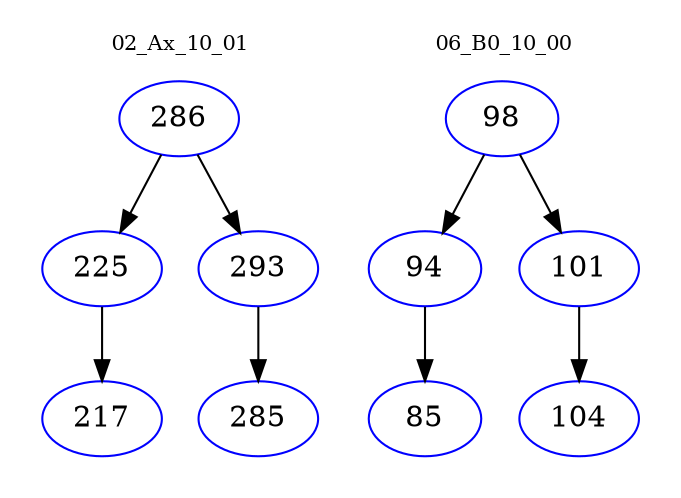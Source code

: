 digraph{
subgraph cluster_0 {
color = white
label = "02_Ax_10_01";
fontsize=10;
T0_286 [label="286", color="blue"]
T0_286 -> T0_225 [color="black"]
T0_225 [label="225", color="blue"]
T0_225 -> T0_217 [color="black"]
T0_217 [label="217", color="blue"]
T0_286 -> T0_293 [color="black"]
T0_293 [label="293", color="blue"]
T0_293 -> T0_285 [color="black"]
T0_285 [label="285", color="blue"]
}
subgraph cluster_1 {
color = white
label = "06_B0_10_00";
fontsize=10;
T1_98 [label="98", color="blue"]
T1_98 -> T1_94 [color="black"]
T1_94 [label="94", color="blue"]
T1_94 -> T1_85 [color="black"]
T1_85 [label="85", color="blue"]
T1_98 -> T1_101 [color="black"]
T1_101 [label="101", color="blue"]
T1_101 -> T1_104 [color="black"]
T1_104 [label="104", color="blue"]
}
}
